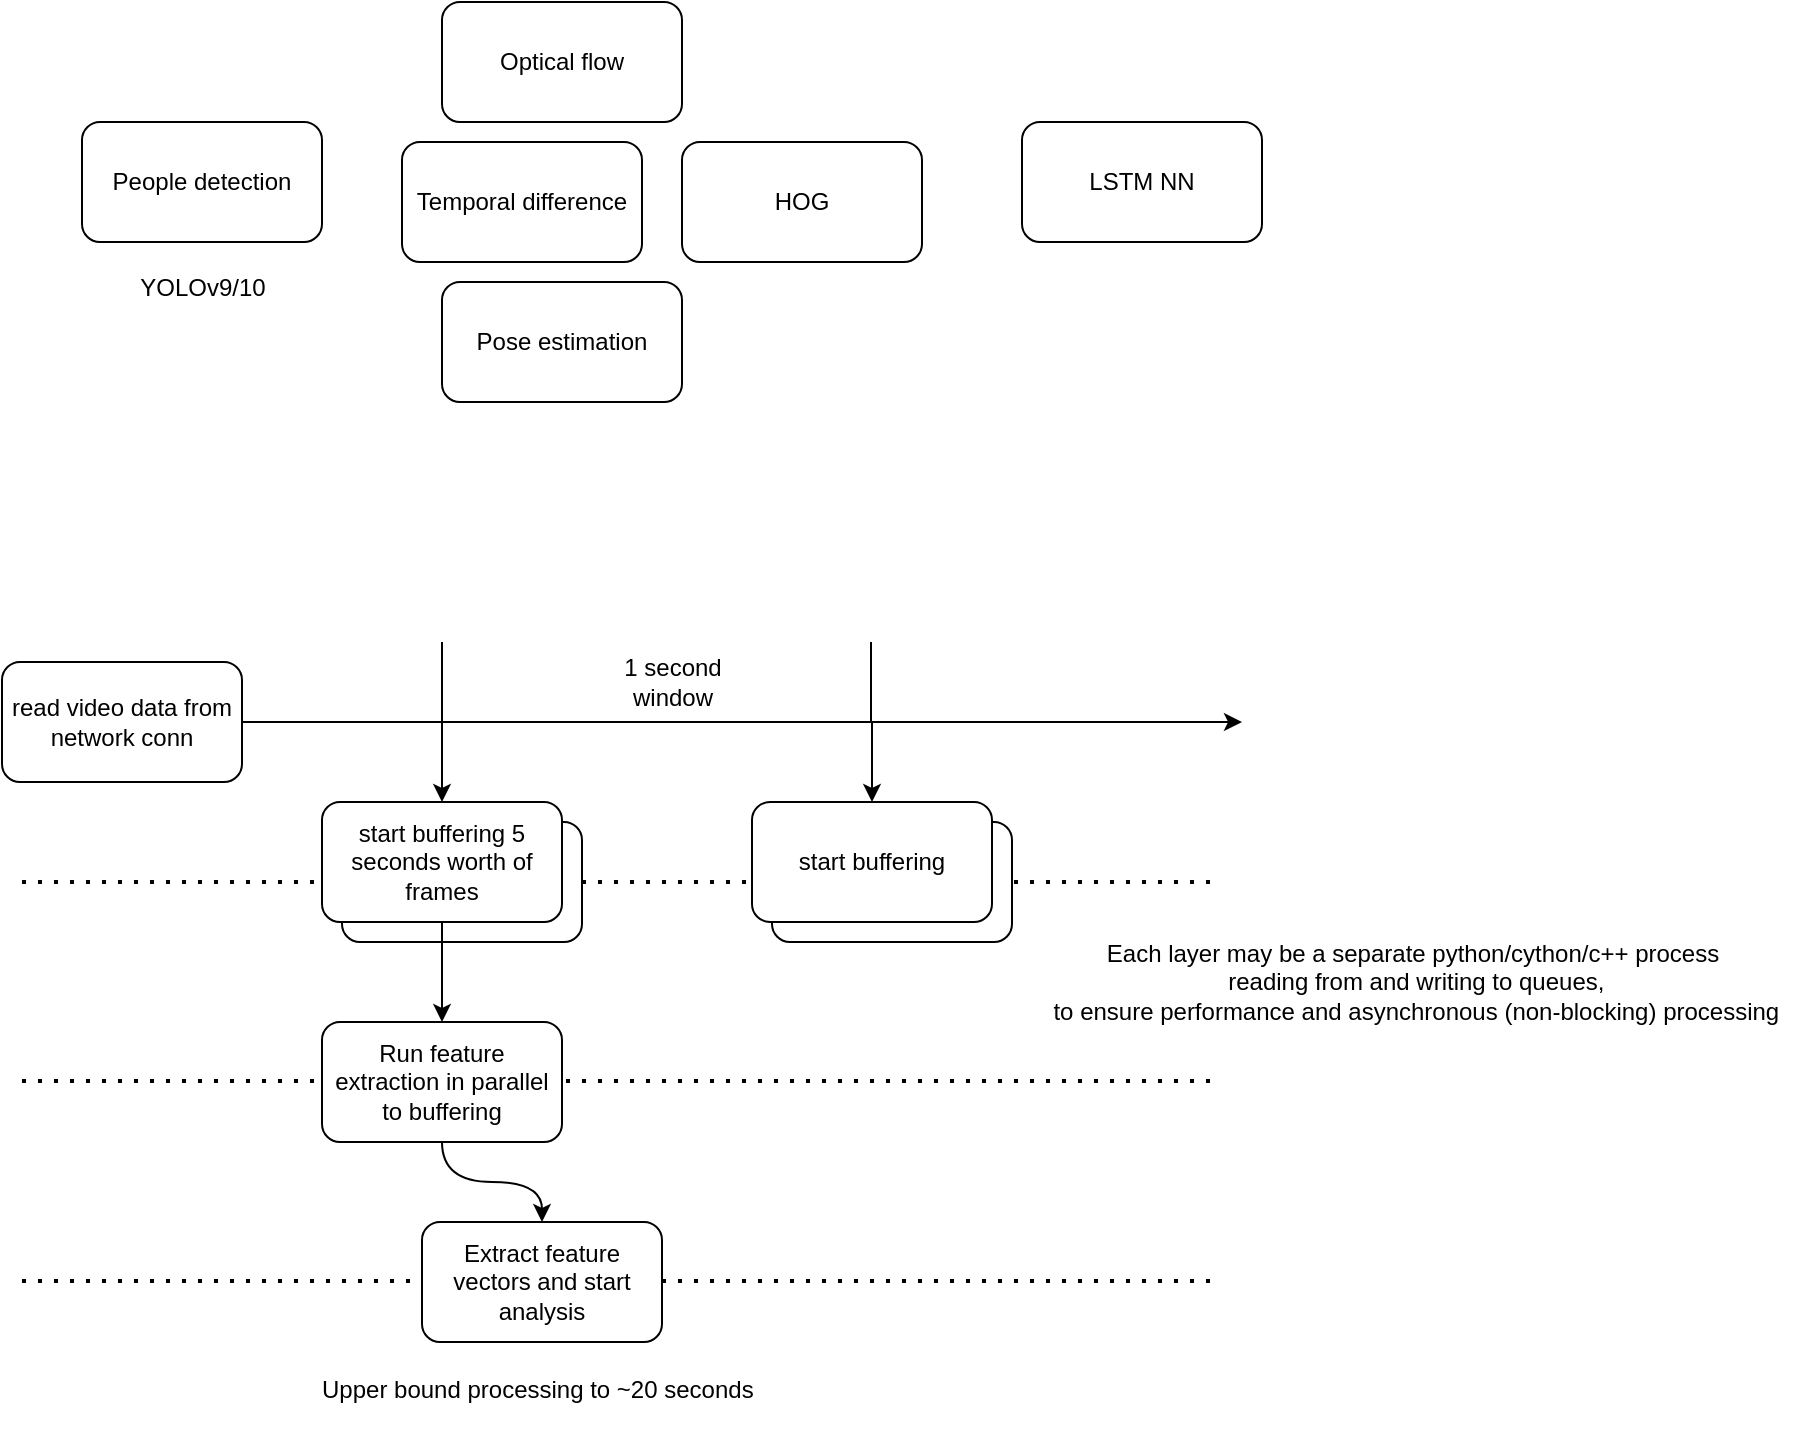 <mxfile version="24.5.4" type="device">
  <diagram name="Page-1" id="DKx4Wx32LlKvb0dUIzhr">
    <mxGraphModel dx="1242" dy="794" grid="1" gridSize="10" guides="1" tooltips="1" connect="1" arrows="1" fold="1" page="1" pageScale="1" pageWidth="850" pageHeight="1100" math="0" shadow="0">
      <root>
        <mxCell id="0" />
        <mxCell id="1" parent="0" />
        <mxCell id="oP2EAeOLTox49znbVoK7-28" value="" style="endArrow=none;dashed=1;html=1;dashPattern=1 3;strokeWidth=2;rounded=0;" edge="1" parent="1">
          <mxGeometry width="50" height="50" relative="1" as="geometry">
            <mxPoint x="60" y="799.5" as="sourcePoint" />
            <mxPoint x="660" y="799.5" as="targetPoint" />
          </mxGeometry>
        </mxCell>
        <mxCell id="oP2EAeOLTox49znbVoK7-27" value="" style="endArrow=none;dashed=1;html=1;dashPattern=1 3;strokeWidth=2;rounded=0;" edge="1" parent="1">
          <mxGeometry width="50" height="50" relative="1" as="geometry">
            <mxPoint x="60" y="699.5" as="sourcePoint" />
            <mxPoint x="660" y="699.5" as="targetPoint" />
          </mxGeometry>
        </mxCell>
        <mxCell id="oP2EAeOLTox49znbVoK7-25" value="" style="endArrow=none;dashed=1;html=1;dashPattern=1 3;strokeWidth=2;rounded=0;" edge="1" parent="1">
          <mxGeometry width="50" height="50" relative="1" as="geometry">
            <mxPoint x="60" y="600" as="sourcePoint" />
            <mxPoint x="660" y="600" as="targetPoint" />
          </mxGeometry>
        </mxCell>
        <mxCell id="oP2EAeOLTox49znbVoK7-9" value="" style="rounded=1;whiteSpace=wrap;html=1;" vertex="1" parent="1">
          <mxGeometry x="220" y="570" width="120" height="60" as="geometry" />
        </mxCell>
        <mxCell id="oP2EAeOLTox49znbVoK7-1" value="People detection" style="rounded=1;whiteSpace=wrap;html=1;" vertex="1" parent="1">
          <mxGeometry x="90" y="220" width="120" height="60" as="geometry" />
        </mxCell>
        <mxCell id="oP2EAeOLTox49znbVoK7-2" value="YOLOv9/10" style="text;html=1;align=center;verticalAlign=middle;resizable=0;points=[];autosize=1;strokeColor=none;fillColor=none;" vertex="1" parent="1">
          <mxGeometry x="105" y="288" width="90" height="30" as="geometry" />
        </mxCell>
        <mxCell id="oP2EAeOLTox49znbVoK7-3" value="Optical flow" style="rounded=1;whiteSpace=wrap;html=1;" vertex="1" parent="1">
          <mxGeometry x="270" y="160" width="120" height="60" as="geometry" />
        </mxCell>
        <mxCell id="oP2EAeOLTox49znbVoK7-4" value="Temporal difference" style="rounded=1;whiteSpace=wrap;html=1;" vertex="1" parent="1">
          <mxGeometry x="250" y="230" width="120" height="60" as="geometry" />
        </mxCell>
        <mxCell id="oP2EAeOLTox49znbVoK7-5" value="HOG" style="rounded=1;whiteSpace=wrap;html=1;" vertex="1" parent="1">
          <mxGeometry x="390" y="230" width="120" height="60" as="geometry" />
        </mxCell>
        <mxCell id="oP2EAeOLTox49znbVoK7-6" value="&lt;div&gt;Pose estimation&lt;/div&gt;" style="rounded=1;whiteSpace=wrap;html=1;" vertex="1" parent="1">
          <mxGeometry x="270" y="300" width="120" height="60" as="geometry" />
        </mxCell>
        <mxCell id="oP2EAeOLTox49znbVoK7-7" value="read video data from network conn" style="rounded=1;whiteSpace=wrap;html=1;" vertex="1" parent="1">
          <mxGeometry x="50" y="490" width="120" height="60" as="geometry" />
        </mxCell>
        <mxCell id="oP2EAeOLTox49znbVoK7-20" style="edgeStyle=orthogonalEdgeStyle;rounded=0;orthogonalLoop=1;jettySize=auto;html=1;entryX=0.5;entryY=0;entryDx=0;entryDy=0;" edge="1" parent="1" source="oP2EAeOLTox49znbVoK7-8" target="oP2EAeOLTox49znbVoK7-19">
          <mxGeometry relative="1" as="geometry" />
        </mxCell>
        <mxCell id="oP2EAeOLTox49znbVoK7-8" value="start buffering 5 seconds worth of frames" style="rounded=1;whiteSpace=wrap;html=1;" vertex="1" parent="1">
          <mxGeometry x="210" y="560" width="120" height="60" as="geometry" />
        </mxCell>
        <mxCell id="oP2EAeOLTox49znbVoK7-10" value="" style="rounded=1;whiteSpace=wrap;html=1;" vertex="1" parent="1">
          <mxGeometry x="435" y="570" width="120" height="60" as="geometry" />
        </mxCell>
        <mxCell id="oP2EAeOLTox49znbVoK7-11" value="start buffering" style="rounded=1;whiteSpace=wrap;html=1;" vertex="1" parent="1">
          <mxGeometry x="425" y="560" width="120" height="60" as="geometry" />
        </mxCell>
        <mxCell id="oP2EAeOLTox49znbVoK7-12" value="1 second&lt;br&gt;window" style="text;html=1;align=center;verticalAlign=middle;resizable=0;points=[];autosize=1;strokeColor=none;fillColor=none;" vertex="1" parent="1">
          <mxGeometry x="350" y="480" width="70" height="40" as="geometry" />
        </mxCell>
        <mxCell id="oP2EAeOLTox49znbVoK7-14" value="" style="endArrow=classic;html=1;rounded=0;exitX=1;exitY=0.5;exitDx=0;exitDy=0;" edge="1" parent="1" source="oP2EAeOLTox49znbVoK7-7">
          <mxGeometry width="50" height="50" relative="1" as="geometry">
            <mxPoint x="290" y="480" as="sourcePoint" />
            <mxPoint x="670" y="520" as="targetPoint" />
          </mxGeometry>
        </mxCell>
        <mxCell id="oP2EAeOLTox49znbVoK7-15" value="" style="endArrow=classic;html=1;rounded=0;entryX=0.5;entryY=0;entryDx=0;entryDy=0;" edge="1" parent="1" target="oP2EAeOLTox49znbVoK7-8">
          <mxGeometry width="50" height="50" relative="1" as="geometry">
            <mxPoint x="270" y="520" as="sourcePoint" />
            <mxPoint x="130" y="620" as="targetPoint" />
          </mxGeometry>
        </mxCell>
        <mxCell id="oP2EAeOLTox49znbVoK7-16" value="" style="endArrow=classic;html=1;rounded=0;entryX=0.5;entryY=0;entryDx=0;entryDy=0;" edge="1" parent="1" target="oP2EAeOLTox49znbVoK7-11">
          <mxGeometry width="50" height="50" relative="1" as="geometry">
            <mxPoint x="485" y="520" as="sourcePoint" />
            <mxPoint x="530" y="460" as="targetPoint" />
          </mxGeometry>
        </mxCell>
        <mxCell id="oP2EAeOLTox49znbVoK7-17" value="" style="endArrow=none;html=1;rounded=0;" edge="1" parent="1">
          <mxGeometry width="50" height="50" relative="1" as="geometry">
            <mxPoint x="270" y="520" as="sourcePoint" />
            <mxPoint x="270" y="480" as="targetPoint" />
          </mxGeometry>
        </mxCell>
        <mxCell id="oP2EAeOLTox49znbVoK7-18" value="" style="endArrow=none;html=1;rounded=0;" edge="1" parent="1">
          <mxGeometry width="50" height="50" relative="1" as="geometry">
            <mxPoint x="484.5" y="520" as="sourcePoint" />
            <mxPoint x="484.5" y="480" as="targetPoint" />
          </mxGeometry>
        </mxCell>
        <mxCell id="oP2EAeOLTox49znbVoK7-23" style="edgeStyle=orthogonalEdgeStyle;rounded=0;orthogonalLoop=1;jettySize=auto;html=1;entryX=0.5;entryY=0;entryDx=0;entryDy=0;curved=1;" edge="1" parent="1" source="oP2EAeOLTox49znbVoK7-19" target="oP2EAeOLTox49znbVoK7-21">
          <mxGeometry relative="1" as="geometry" />
        </mxCell>
        <mxCell id="oP2EAeOLTox49znbVoK7-19" value="Run feature extraction in parallel to buffering" style="rounded=1;whiteSpace=wrap;html=1;" vertex="1" parent="1">
          <mxGeometry x="210" y="670" width="120" height="60" as="geometry" />
        </mxCell>
        <mxCell id="oP2EAeOLTox49znbVoK7-21" value="Extract feature vectors and start analysis" style="rounded=1;whiteSpace=wrap;html=1;" vertex="1" parent="1">
          <mxGeometry x="260" y="770" width="120" height="60" as="geometry" />
        </mxCell>
        <mxCell id="oP2EAeOLTox49znbVoK7-24" value="Upper bound processing to ~20 seconds" style="text;whiteSpace=wrap;html=1;" vertex="1" parent="1">
          <mxGeometry x="207.5" y="840" width="225" height="40" as="geometry" />
        </mxCell>
        <mxCell id="oP2EAeOLTox49znbVoK7-29" value="&lt;div&gt;Each layer may be a separate python/cython/c++ process&lt;/div&gt;&lt;div&gt;&amp;nbsp;reading from and writing to queues,&lt;/div&gt;&lt;div&gt;&amp;nbsp;to ensure performance and asynchronous (non-blocking) processing&lt;/div&gt;" style="text;html=1;align=center;verticalAlign=middle;resizable=0;points=[];autosize=1;strokeColor=none;fillColor=none;" vertex="1" parent="1">
          <mxGeometry x="560" y="620" width="390" height="60" as="geometry" />
        </mxCell>
        <mxCell id="oP2EAeOLTox49znbVoK7-30" value="LSTM NN" style="rounded=1;whiteSpace=wrap;html=1;" vertex="1" parent="1">
          <mxGeometry x="560" y="220" width="120" height="60" as="geometry" />
        </mxCell>
      </root>
    </mxGraphModel>
  </diagram>
</mxfile>

